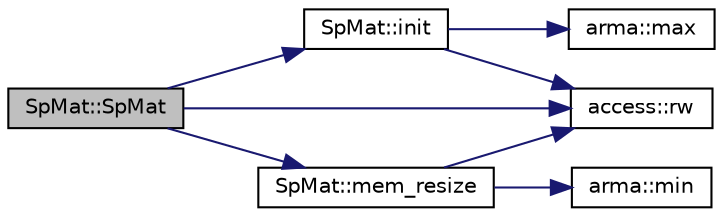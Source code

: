 digraph "SpMat::SpMat"
{
  edge [fontname="Helvetica",fontsize="10",labelfontname="Helvetica",labelfontsize="10"];
  node [fontname="Helvetica",fontsize="10",shape=record];
  rankdir="LR";
  Node1 [label="SpMat::SpMat",height=0.2,width=0.4,color="black", fillcolor="grey75", style="filled" fontcolor="black"];
  Node1 -> Node2 [color="midnightblue",fontsize="10",style="solid",fontname="Helvetica"];
  Node2 [label="SpMat::init",height=0.2,width=0.4,color="black", fillcolor="white", style="filled",URL="$group___sp_mat.html#ga4cced396306a3df76139f4638b2e1405"];
  Node2 -> Node3 [color="midnightblue",fontsize="10",style="solid",fontname="Helvetica"];
  Node3 [label="access::rw",height=0.2,width=0.4,color="black", fillcolor="white", style="filled",URL="$classaccess.html#acd46d2d9e6004074b21bdec6a2f23c6e",tooltip="internal function to allow modification of data declared as read-only (use with caution)"];
  Node2 -> Node4 [color="midnightblue",fontsize="10",style="solid",fontname="Helvetica"];
  Node4 [label="arma::max",height=0.2,width=0.4,color="black", fillcolor="white", style="filled",URL="$group__fn__max.html#ga4399d515d0581cd95e66728552a8ca55",tooltip="Delayed &#39;maximum values&#39; operation. The dimension, along which the maxima are found, is set via &#39;dim&#39;. For dim = 0, the maximum value of each column is found (i.e. searches by traversing across rows). For dim = 1, the maximum value of each row is found (i.e. searches by traversing across columns). The default is dim = 0."];
  Node1 -> Node5 [color="midnightblue",fontsize="10",style="solid",fontname="Helvetica"];
  Node5 [label="SpMat::mem_resize",height=0.2,width=0.4,color="black", fillcolor="white", style="filled",URL="$group___sp_mat.html#gacbf679aafce6db7a56c0981de3dc7748"];
  Node5 -> Node3 [color="midnightblue",fontsize="10",style="solid",fontname="Helvetica"];
  Node5 -> Node6 [color="midnightblue",fontsize="10",style="solid",fontname="Helvetica"];
  Node6 [label="arma::min",height=0.2,width=0.4,color="black", fillcolor="white", style="filled",URL="$group__fn__min.html#ga8d2773d9b50b6aa6f6de23bfe4d6bc56",tooltip="Delayed &#39;minimum values&#39; operation. The dimension, along which the minima are found, is set via &#39;dim&#39;. For dim = 0, the minimum value of each column is found (i.e. searches by traversing across rows). For dim = 1, the minimum value of each row is found (i.e. searches by traversing across columns). The default is dim = 0."];
  Node1 -> Node3 [color="midnightblue",fontsize="10",style="solid",fontname="Helvetica"];
}
